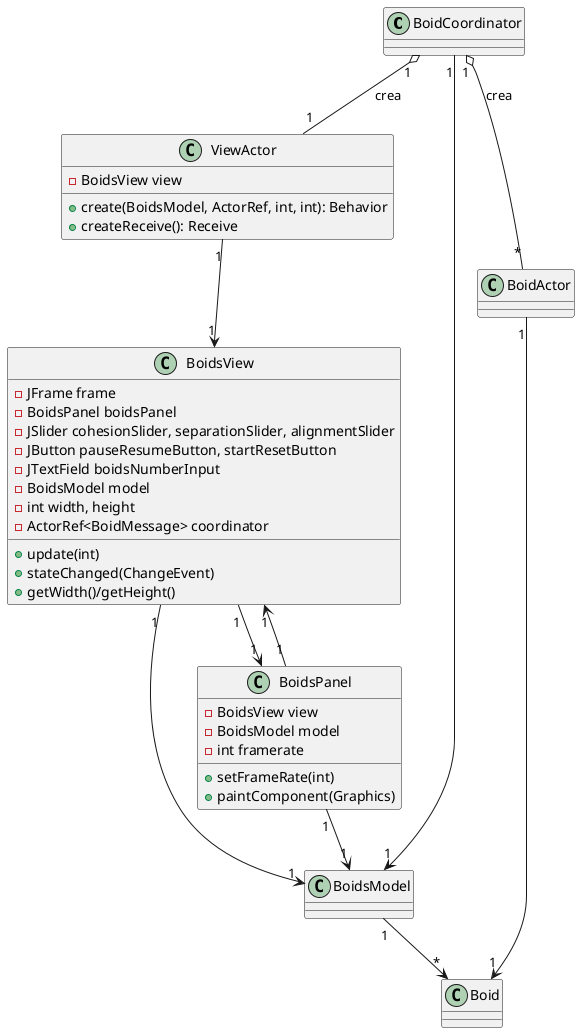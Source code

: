 @startuml

' === Actor System ===



class BoidCoordinator


class ViewActor {
    - BoidsView view
    + create(BoidsModel, ActorRef, int, int): Behavior
    + createReceive(): Receive
}



class BoidsModel




class BoidsView {
    - JFrame frame
    - BoidsPanel boidsPanel
    - JSlider cohesionSlider, separationSlider, alignmentSlider
    - JButton pauseResumeButton, startResetButton
    - JTextField boidsNumberInput
    - BoidsModel model
    - int width, height
    - ActorRef<BoidMessage> coordinator
    + update(int)
    + stateChanged(ChangeEvent)
    + getWidth()/getHeight()
}

class BoidsPanel {
    - BoidsView view
    - BoidsModel model
    - int framerate
    + setFrameRate(int)
    + paintComponent(Graphics)
}




' === Relazioni tra classi ===
BoidCoordinator "1" o-- "*" BoidActor : crea
BoidCoordinator "1" o-- "1" ViewActor : crea
BoidCoordinator "1" --> "1" BoidsModel
BoidActor "1" --> "1" Boid
ViewActor "1" --> "1" BoidsView
BoidsView "1" --> "1" BoidsPanel
BoidsView "1" --> "1" BoidsModel
BoidsPanel "1" --> "1" BoidsModel
BoidsPanel "1" --> "1" BoidsView
BoidsModel "1" --> "*" Boid




@enduml